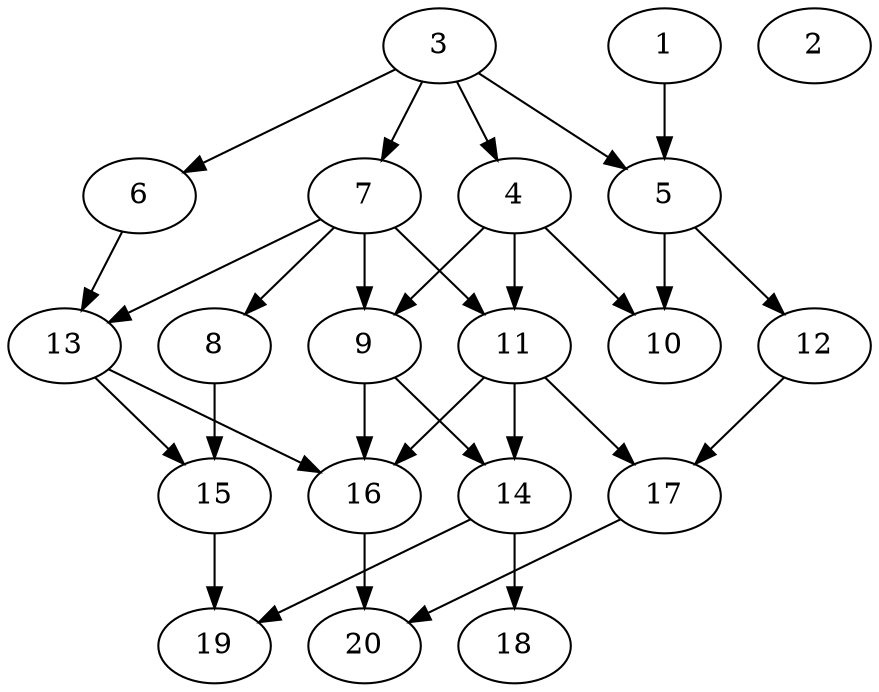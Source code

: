 // DAG automatically generated by daggen at Sat Jul 27 15:38:13 2019
// ./daggen --dot -n 20 --ccr 0.4 --fat 0.6 --regular 0.5 --density 0.4 --mindata 5242880 --maxdata 52428800 
digraph G {
  1 [size="20602880", alpha="0.16", expect_size="8241152"] 
  1 -> 5 [size ="8241152"]
  2 [size="87969280", alpha="0.10", expect_size="35187712"] 
  3 [size="56967680", alpha="0.08", expect_size="22787072"] 
  3 -> 4 [size ="22787072"]
  3 -> 5 [size ="22787072"]
  3 -> 6 [size ="22787072"]
  3 -> 7 [size ="22787072"]
  4 [size="23756800", alpha="0.10", expect_size="9502720"] 
  4 -> 9 [size ="9502720"]
  4 -> 10 [size ="9502720"]
  4 -> 11 [size ="9502720"]
  5 [size="76725760", alpha="0.15", expect_size="30690304"] 
  5 -> 10 [size ="30690304"]
  5 -> 12 [size ="30690304"]
  6 [size="23354880", alpha="0.09", expect_size="9341952"] 
  6 -> 13 [size ="9341952"]
  7 [size="88135680", alpha="0.13", expect_size="35254272"] 
  7 -> 8 [size ="35254272"]
  7 -> 9 [size ="35254272"]
  7 -> 11 [size ="35254272"]
  7 -> 13 [size ="35254272"]
  8 [size="59230720", alpha="0.14", expect_size="23692288"] 
  8 -> 15 [size ="23692288"]
  9 [size="119713280", alpha="0.17", expect_size="47885312"] 
  9 -> 14 [size ="47885312"]
  9 -> 16 [size ="47885312"]
  10 [size="21816320", alpha="0.00", expect_size="8726528"] 
  11 [size="15623680", alpha="0.02", expect_size="6249472"] 
  11 -> 14 [size ="6249472"]
  11 -> 16 [size ="6249472"]
  11 -> 17 [size ="6249472"]
  12 [size="111639040", alpha="0.06", expect_size="44655616"] 
  12 -> 17 [size ="44655616"]
  13 [size="50926080", alpha="0.04", expect_size="20370432"] 
  13 -> 15 [size ="20370432"]
  13 -> 16 [size ="20370432"]
  14 [size="97244160", alpha="0.03", expect_size="38897664"] 
  14 -> 18 [size ="38897664"]
  14 -> 19 [size ="38897664"]
  15 [size="36249600", alpha="0.06", expect_size="14499840"] 
  15 -> 19 [size ="14499840"]
  16 [size="126018560", alpha="0.19", expect_size="50407424"] 
  16 -> 20 [size ="50407424"]
  17 [size="61043200", alpha="0.06", expect_size="24417280"] 
  17 -> 20 [size ="24417280"]
  18 [size="17927680", alpha="0.10", expect_size="7171072"] 
  19 [size="103313920", alpha="0.14", expect_size="41325568"] 
  20 [size="84280320", alpha="0.11", expect_size="33712128"] 
}
